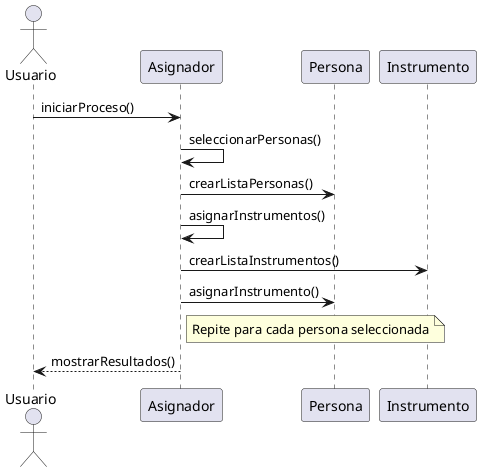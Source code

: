 @startuml
actor Usuario

Usuario -> Asignador: iniciarProceso()
Asignador -> Asignador: seleccionarPersonas()
Asignador -> Persona: crearListaPersonas()
Asignador -> Asignador: asignarInstrumentos()
Asignador -> Instrumento: crearListaInstrumentos()
Asignador -> Persona: asignarInstrumento()

note right of Asignador: Repite para cada persona seleccionada

Asignador --> Usuario: mostrarResultados()
@enduml